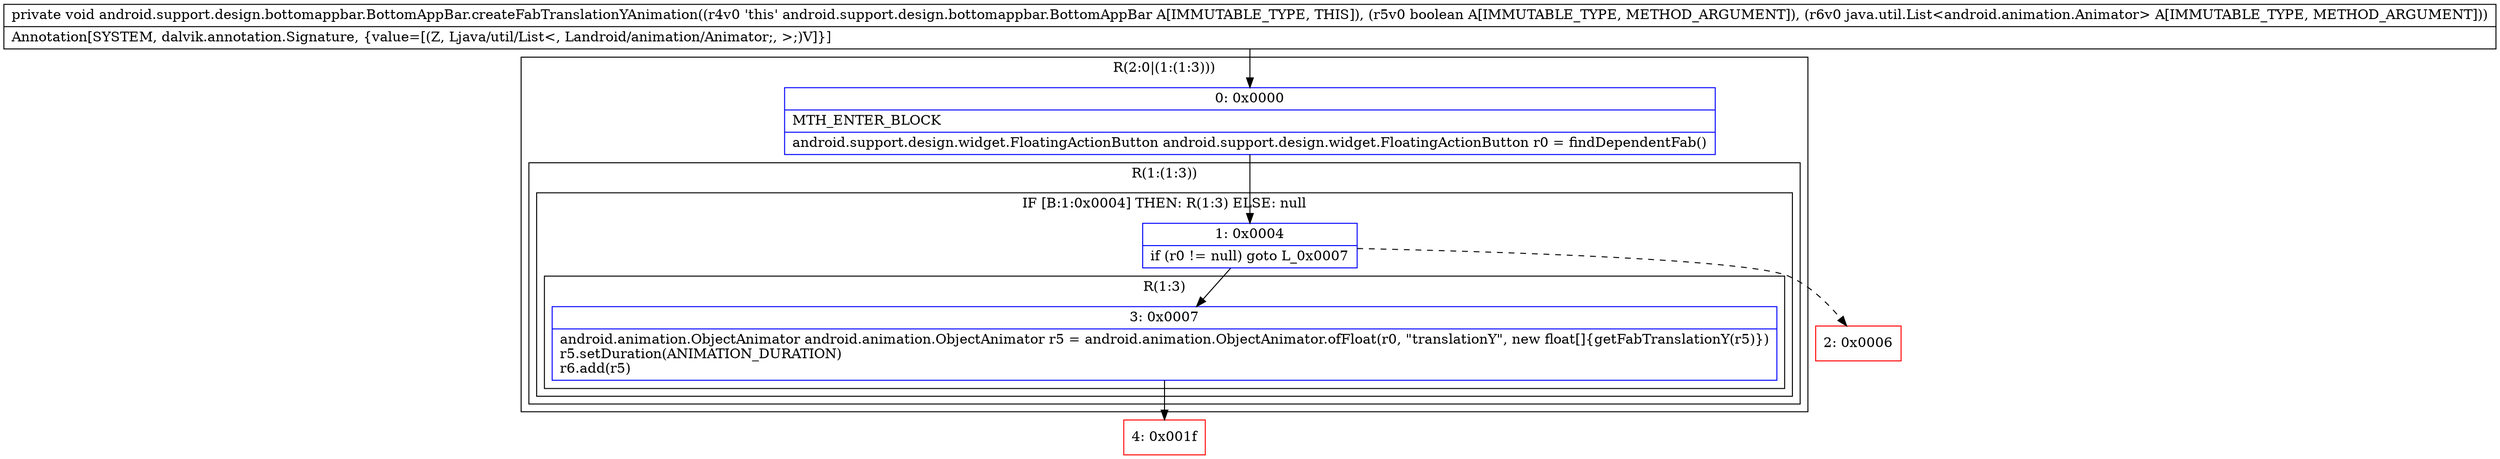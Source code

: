 digraph "CFG forandroid.support.design.bottomappbar.BottomAppBar.createFabTranslationYAnimation(ZLjava\/util\/List;)V" {
subgraph cluster_Region_552456620 {
label = "R(2:0|(1:(1:3)))";
node [shape=record,color=blue];
Node_0 [shape=record,label="{0\:\ 0x0000|MTH_ENTER_BLOCK\l|android.support.design.widget.FloatingActionButton android.support.design.widget.FloatingActionButton r0 = findDependentFab()\l}"];
subgraph cluster_Region_1330304796 {
label = "R(1:(1:3))";
node [shape=record,color=blue];
subgraph cluster_IfRegion_774012406 {
label = "IF [B:1:0x0004] THEN: R(1:3) ELSE: null";
node [shape=record,color=blue];
Node_1 [shape=record,label="{1\:\ 0x0004|if (r0 != null) goto L_0x0007\l}"];
subgraph cluster_Region_1762049024 {
label = "R(1:3)";
node [shape=record,color=blue];
Node_3 [shape=record,label="{3\:\ 0x0007|android.animation.ObjectAnimator android.animation.ObjectAnimator r5 = android.animation.ObjectAnimator.ofFloat(r0, \"translationY\", new float[]\{getFabTranslationY(r5)\})\lr5.setDuration(ANIMATION_DURATION)\lr6.add(r5)\l}"];
}
}
}
}
Node_2 [shape=record,color=red,label="{2\:\ 0x0006}"];
Node_4 [shape=record,color=red,label="{4\:\ 0x001f}"];
MethodNode[shape=record,label="{private void android.support.design.bottomappbar.BottomAppBar.createFabTranslationYAnimation((r4v0 'this' android.support.design.bottomappbar.BottomAppBar A[IMMUTABLE_TYPE, THIS]), (r5v0 boolean A[IMMUTABLE_TYPE, METHOD_ARGUMENT]), (r6v0 java.util.List\<android.animation.Animator\> A[IMMUTABLE_TYPE, METHOD_ARGUMENT]))  | Annotation[SYSTEM, dalvik.annotation.Signature, \{value=[(Z, Ljava\/util\/List\<, Landroid\/animation\/Animator;, \>;)V]\}]\l}"];
MethodNode -> Node_0;
Node_0 -> Node_1;
Node_1 -> Node_2[style=dashed];
Node_1 -> Node_3;
Node_3 -> Node_4;
}

